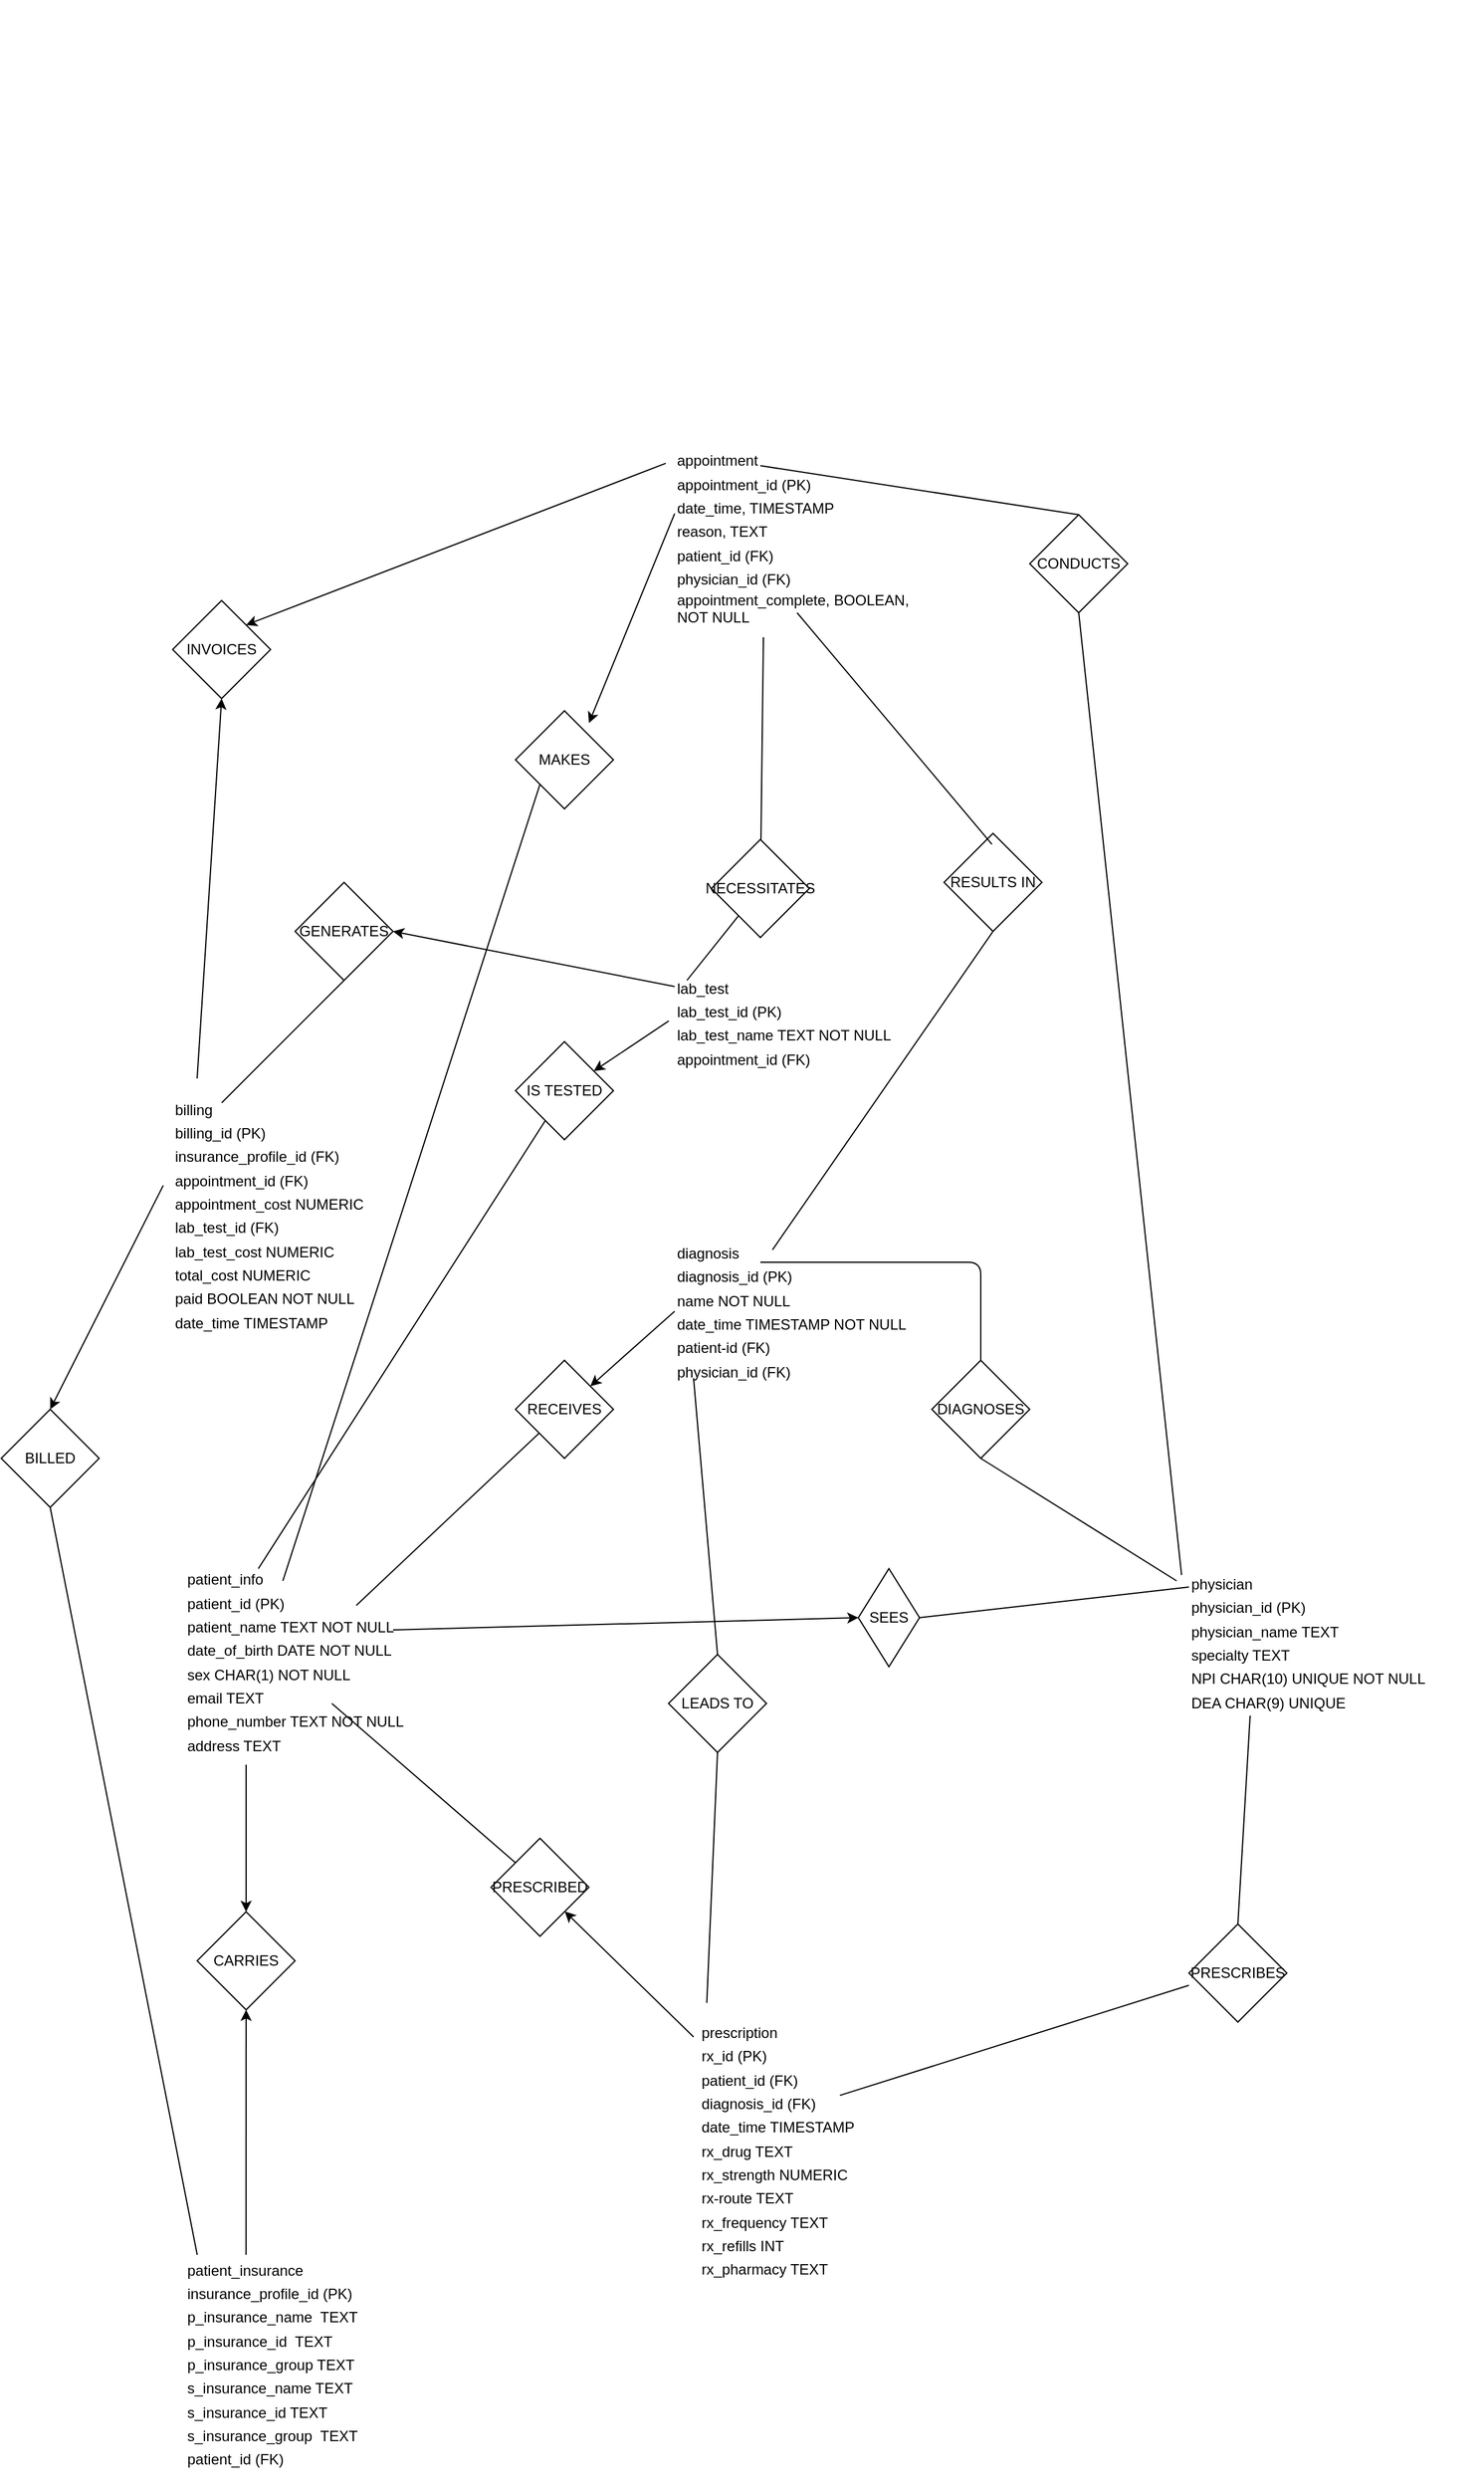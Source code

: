 <mxfile>
    <diagram id="MMPTyGHZUyy2d7hYYP9b" name="Page-1">
        <mxGraphModel dx="2479" dy="3816" grid="1" gridSize="10" guides="1" tooltips="1" connect="1" arrows="1" fold="1" page="1" pageScale="1" pageWidth="850" pageHeight="1400" background="none" math="0" shadow="0">
            <root>
                <mxCell id="0"/>
                <mxCell id="1" parent="0"/>
                <mxCell id="4" value="&lt;table style=&quot;border-collapse:&#10; collapse;width:155pt&quot; width=&quot;206&quot; cellspacing=&quot;0&quot; cellpadding=&quot;0&quot; border=&quot;0&quot;&gt;&#10;&#10; &lt;colgroup&gt;&lt;col style=&quot;mso-width-source:userset;mso-width-alt:7191;width:155pt&quot; width=&quot;206&quot;&gt;&#10; &lt;/colgroup&gt;&lt;tbody&gt;&lt;tr style=&quot;height:14.5pt&quot; height=&quot;19&quot;&gt;&#10;  &lt;td style=&quot;height:14.5pt;width:155pt&quot; width=&quot;206&quot; class=&quot;xl65&quot; height=&quot;19&quot;&gt;patient_info&lt;/td&gt;&#10; &lt;/tr&gt;&#10; &lt;tr style=&quot;height:14.5pt&quot; height=&quot;19&quot;&gt;&#10;  &lt;td style=&quot;height:14.5pt&quot; height=&quot;19&quot;&gt;patient_id (PK)&lt;/td&gt;&#10; &lt;/tr&gt;&#10; &lt;tr style=&quot;height:14.5pt&quot; height=&quot;19&quot;&gt;&#10;  &lt;td style=&quot;height:14.5pt&quot; height=&quot;19&quot;&gt;patient_name TEXT NOT NULL&lt;/td&gt;&#10; &lt;/tr&gt;&#10; &lt;tr style=&quot;height:14.5pt&quot; height=&quot;19&quot;&gt;&#10;  &lt;td style=&quot;height:14.5pt&quot; height=&quot;19&quot;&gt;date_of_birth DATE NOT NULL&lt;/td&gt;&#10; &lt;/tr&gt;&#10; &lt;tr style=&quot;height:14.5pt&quot; height=&quot;19&quot;&gt;&#10;  &lt;td style=&quot;height:14.5pt&quot; height=&quot;19&quot;&gt;sex CHAR(1) NOT NULL&lt;/td&gt;&#10; &lt;/tr&gt;&#10; &lt;tr style=&quot;height:14.5pt&quot; height=&quot;19&quot;&gt;&#10;  &lt;td style=&quot;height:14.5pt&quot; height=&quot;19&quot;&gt;email TEXT&lt;/td&gt;&#10; &lt;/tr&gt;&#10; &lt;tr style=&quot;height:14.5pt&quot; height=&quot;19&quot;&gt;&#10;  &lt;td style=&quot;height:14.5pt&quot; height=&quot;19&quot;&gt;phone_number TEXT NOT NULL&lt;/td&gt;&#10; &lt;/tr&gt;&#10; &lt;tr style=&quot;height:14.5pt&quot; height=&quot;19&quot;&gt;&#10;  &lt;td style=&quot;height:14.5pt&quot; height=&quot;19&quot;&gt;address TEXT&lt;/td&gt;&#10; &lt;/tr&gt;&#10;&#10;&lt;/tbody&gt;&lt;/table&gt;" style="text;whiteSpace=wrap;html=1;" vertex="1" parent="1">
                    <mxGeometry x="30" y="-870" width="240" height="590" as="geometry"/>
                </mxCell>
                <mxCell id="5" value="&lt;table style=&quot;border-collapse:&#10; collapse;width:155pt&quot; width=&quot;206&quot; cellspacing=&quot;0&quot; cellpadding=&quot;0&quot; border=&quot;0&quot;&gt;&#10;&#10; &lt;colgroup&gt;&lt;col style=&quot;mso-width-source:userset;mso-width-alt:7191;width:155pt&quot; width=&quot;206&quot;&gt;&#10; &lt;/colgroup&gt;&lt;tbody&gt;&lt;tr style=&quot;height:14.5pt&quot; height=&quot;19&quot;&gt;&#10;  &lt;td style=&quot;height:14.5pt;width:155pt&quot; width=&quot;206&quot; class=&quot;xl65&quot; height=&quot;19&quot;&gt;patient_insurance&lt;/td&gt;&#10; &lt;/tr&gt;&#10; &lt;tr style=&quot;height:14.5pt&quot; height=&quot;19&quot;&gt;&#10;  &lt;td style=&quot;height:14.5pt&quot; height=&quot;19&quot;&gt;insurance_profile_id (PK)&lt;/td&gt;&#10; &lt;/tr&gt;&#10; &lt;tr style=&quot;height:14.5pt&quot; height=&quot;19&quot;&gt;&#10;  &lt;td style=&quot;height:14.5pt&quot; height=&quot;19&quot;&gt;p_insurance_name&lt;span style=&quot;mso-spacerun:yes&quot;&gt;&amp;nbsp; &lt;/span&gt;TEXT&lt;/td&gt;&#10; &lt;/tr&gt;&#10; &lt;tr style=&quot;height:14.5pt&quot; height=&quot;19&quot;&gt;&#10;  &lt;td style=&quot;height:14.5pt&quot; height=&quot;19&quot;&gt;p_insurance_id&lt;span style=&quot;mso-spacerun:yes&quot;&gt;&amp;nbsp; &lt;/span&gt;TEXT&lt;/td&gt;&#10; &lt;/tr&gt;&#10; &lt;tr style=&quot;height:14.5pt&quot; height=&quot;19&quot;&gt;&#10;  &lt;td style=&quot;height:14.5pt&quot; height=&quot;19&quot;&gt;p_insurance_group TEXT&lt;/td&gt;&#10; &lt;/tr&gt;&#10; &lt;tr style=&quot;height:14.5pt&quot; height=&quot;19&quot;&gt;&#10;  &lt;td style=&quot;height:14.5pt&quot; height=&quot;19&quot;&gt;s_insurance_name TEXT&lt;/td&gt;&#10; &lt;/tr&gt;&#10; &lt;tr style=&quot;height:14.5pt&quot; height=&quot;19&quot;&gt;&#10;  &lt;td style=&quot;height:14.5pt&quot; height=&quot;19&quot;&gt;s_insurance_id TEXT&lt;/td&gt;&#10; &lt;/tr&gt;&#10; &lt;tr style=&quot;height:14.5pt&quot; height=&quot;19&quot;&gt;&#10;  &lt;td style=&quot;height:14.5pt&quot; height=&quot;19&quot;&gt;s_insurance_group&lt;span style=&quot;mso-spacerun:yes&quot;&gt;&amp;nbsp; &lt;/span&gt;TEXT&lt;/td&gt;&#10; &lt;/tr&gt;&#10; &lt;tr style=&quot;height:14.5pt&quot; height=&quot;19&quot;&gt;&#10;  &lt;td style=&quot;height:14.5pt&quot; height=&quot;19&quot;&gt;patient_id (FK)&lt;/td&gt;&#10; &lt;/tr&gt;&#10;&#10;&lt;/tbody&gt;&lt;/table&gt;" style="text;whiteSpace=wrap;html=1;" vertex="1" parent="1">
                    <mxGeometry x="30" y="-350" width="240" height="640" as="geometry"/>
                </mxCell>
                <mxCell id="6" value="&lt;table style=&quot;border-collapse:&#10; collapse;width:155pt&quot; width=&quot;206&quot; cellspacing=&quot;0&quot; cellpadding=&quot;0&quot; border=&quot;0&quot;&gt;&#10;&#10; &lt;colgroup&gt;&lt;col style=&quot;mso-width-source:userset;mso-width-alt:7191;width:155pt&quot; width=&quot;206&quot;&gt;&#10; &lt;/colgroup&gt;&lt;tbody&gt;&lt;tr style=&quot;height:14.5pt&quot; height=&quot;19&quot;&gt;&#10;  &lt;td style=&quot;height:14.5pt;width:155pt&quot; width=&quot;206&quot; class=&quot;xl65&quot; height=&quot;19&quot;&gt;physician&lt;span style=&quot;mso-spacerun:yes&quot;&gt;&amp;nbsp;&lt;/span&gt;&lt;/td&gt;&#10; &lt;/tr&gt;&#10; &lt;tr style=&quot;height:14.5pt&quot; height=&quot;19&quot;&gt;&#10;  &lt;td style=&quot;height:14.5pt&quot; height=&quot;19&quot;&gt;physician_id (PK)&lt;/td&gt;&#10; &lt;/tr&gt;&#10; &lt;tr style=&quot;height:14.5pt&quot; height=&quot;19&quot;&gt;&#10;  &lt;td style=&quot;height:14.5pt&quot; height=&quot;19&quot;&gt;physician_name TEXT&lt;/td&gt;&#10; &lt;/tr&gt;&#10; &lt;tr style=&quot;height:14.5pt&quot; height=&quot;19&quot;&gt;&#10;  &lt;td style=&quot;height:14.5pt&quot; height=&quot;19&quot;&gt;specialty TEXT&lt;/td&gt;&#10; &lt;/tr&gt;&#10; &lt;tr style=&quot;height:14.5pt&quot; height=&quot;19&quot;&gt;&#10;  &lt;td style=&quot;height:14.5pt&quot; height=&quot;19&quot;&gt;NPI CHAR(10) UNIQUE NOT NULL&lt;/td&gt;&#10; &lt;/tr&gt;&#10; &lt;tr style=&quot;height:14.5pt&quot; height=&quot;19&quot;&gt;&#10;  &lt;td style=&quot;height:14.5pt&quot; height=&quot;19&quot;&gt;DEA CHAR(9) UNIQUE&lt;/td&gt;&#10; &lt;/tr&gt;&#10;&#10;&lt;/tbody&gt;&lt;/table&gt;" style="text;whiteSpace=wrap;html=1;" vertex="1" parent="1">
                    <mxGeometry x="850" y="-780" width="240" height="460" as="geometry"/>
                </mxCell>
                <mxCell id="7" value="&lt;table style=&quot;border-collapse:&#10; collapse;width:155pt&quot; width=&quot;206&quot; cellspacing=&quot;0&quot; cellpadding=&quot;0&quot; border=&quot;0&quot;&gt;&#10;&#10; &lt;colgroup&gt;&lt;col style=&quot;mso-width-source:userset;mso-width-alt:7191;width:155pt&quot; width=&quot;206&quot;&gt;&#10; &lt;/colgroup&gt;&lt;tbody&gt;&lt;tr style=&quot;height:14.5pt&quot; height=&quot;19&quot;&gt;&#10;  &lt;td style=&quot;height:14.5pt;width:155pt&quot; width=&quot;206&quot; class=&quot;xl65&quot; height=&quot;19&quot;&gt;appointment&lt;/td&gt;&#10; &lt;/tr&gt;&#10; &lt;tr style=&quot;height:14.5pt&quot; height=&quot;19&quot;&gt;&#10;  &lt;td style=&quot;height:14.5pt&quot; height=&quot;19&quot;&gt;appointment_id (PK)&lt;/td&gt;&#10; &lt;/tr&gt;&#10; &lt;tr style=&quot;height:14.5pt&quot; height=&quot;19&quot;&gt;&#10;  &lt;td style=&quot;height:14.5pt&quot; height=&quot;19&quot;&gt;date_time, TIMESTAMP&lt;/td&gt;&#10; &lt;/tr&gt;&#10; &lt;tr style=&quot;height:14.5pt&quot; height=&quot;19&quot;&gt;&#10;  &lt;td style=&quot;height:14.5pt&quot; height=&quot;19&quot;&gt;reason, TEXT&lt;/td&gt;&#10; &lt;/tr&gt;&#10; &lt;tr style=&quot;height:14.5pt&quot; height=&quot;19&quot;&gt;&#10;  &lt;td style=&quot;height:14.5pt&quot; height=&quot;19&quot;&gt;patient_id (FK)&lt;/td&gt;&#10; &lt;/tr&gt;&#10; &lt;tr style=&quot;height:14.5pt&quot; height=&quot;19&quot;&gt;&#10;  &lt;td style=&quot;height:14.5pt&quot; height=&quot;19&quot;&gt;physician_id (FK)&lt;/td&gt;&#10; &lt;/tr&gt;&#10; &lt;tr style=&quot;height:14.5pt&quot; height=&quot;19&quot;&gt;&#10;  &lt;td style=&quot;height:14.5pt&quot; height=&quot;19&quot;&gt;appointment_complete, BOOLEAN, NOT NULL&lt;/td&gt;&#10; &lt;/tr&gt;&#10;&#10;&lt;/tbody&gt;&lt;/table&gt;" style="text;whiteSpace=wrap;html=1;fillColor=none;" vertex="1" parent="1">
                    <mxGeometry x="430" y="-1740" width="290" height="520" as="geometry"/>
                </mxCell>
                <mxCell id="8" value="&lt;table style=&quot;border-collapse:&#10; collapse;width:155pt&quot; width=&quot;206&quot; cellspacing=&quot;0&quot; cellpadding=&quot;0&quot; border=&quot;0&quot;&gt;&#10;&#10; &lt;colgroup&gt;&lt;col style=&quot;mso-width-source:userset;mso-width-alt:7191;width:155pt&quot; width=&quot;206&quot;&gt;&#10; &lt;/colgroup&gt;&lt;tbody&gt;&lt;tr style=&quot;height:14.5pt&quot; height=&quot;19&quot;&gt;&#10;  &lt;td style=&quot;height:14.5pt;width:155pt&quot; width=&quot;206&quot; class=&quot;xl65&quot; height=&quot;19&quot;&gt;lab_test&lt;/td&gt;&#10; &lt;/tr&gt;&#10; &lt;tr style=&quot;height:14.5pt&quot; height=&quot;19&quot;&gt;&#10;  &lt;td style=&quot;height:14.5pt&quot; height=&quot;19&quot;&gt;lab_test_id (PK)&lt;/td&gt;&#10; &lt;/tr&gt;&#10; &lt;tr style=&quot;height:14.5pt&quot; height=&quot;19&quot;&gt;&#10;  &lt;td style=&quot;height:14.5pt&quot; height=&quot;19&quot;&gt;lab_test_name TEXT NOT NULL&lt;/td&gt;&#10; &lt;/tr&gt;&#10; &lt;tr style=&quot;height:14.5pt&quot; height=&quot;19&quot;&gt;&#10;  &lt;td style=&quot;height:14.5pt&quot; height=&quot;19&quot;&gt;appointment_id (FK)&lt;/td&gt;&#10; &lt;/tr&gt;&#10;&#10;&lt;/tbody&gt;&lt;/table&gt;" style="text;whiteSpace=wrap;html=1;" vertex="1" parent="1">
                    <mxGeometry x="430" y="-1180" width="240" height="330" as="geometry"/>
                </mxCell>
                <mxCell id="9" value="&lt;table style=&quot;border-collapse:&#10; collapse;width:155pt&quot; width=&quot;206&quot; cellspacing=&quot;0&quot; cellpadding=&quot;0&quot; border=&quot;0&quot;&gt;&#10;&#10; &lt;colgroup&gt;&lt;col style=&quot;mso-width-source:userset;mso-width-alt:7191;width:155pt&quot; width=&quot;206&quot;&gt;&#10; &lt;/colgroup&gt;&lt;tbody&gt;&lt;tr style=&quot;height:14.5pt&quot; height=&quot;19&quot;&gt;&#10;  &lt;td style=&quot;height:14.5pt;width:155pt&quot; width=&quot;206&quot; class=&quot;xl65&quot; height=&quot;19&quot;&gt;diagnosis&lt;span style=&quot;mso-spacerun:yes&quot;&gt;&amp;nbsp;&lt;/span&gt;&lt;/td&gt;&#10; &lt;/tr&gt;&#10; &lt;tr style=&quot;height:14.5pt&quot; height=&quot;19&quot;&gt;&#10;  &lt;td style=&quot;height:14.5pt&quot; height=&quot;19&quot;&gt;diagnosis_id (PK)&lt;/td&gt;&#10; &lt;/tr&gt;&#10; &lt;tr style=&quot;height:14.5pt&quot; height=&quot;19&quot;&gt;&#10;  &lt;td style=&quot;height:14.5pt&quot; height=&quot;19&quot;&gt;name NOT NULL&lt;/td&gt;&#10; &lt;/tr&gt;&#10; &lt;tr style=&quot;height:14.5pt&quot; height=&quot;19&quot;&gt;&#10;  &lt;td style=&quot;height:14.5pt&quot; height=&quot;19&quot;&gt;date_time TIMESTAMP NOT NULL&lt;/td&gt;&#10; &lt;/tr&gt;&#10; &lt;tr style=&quot;height:14.5pt&quot; height=&quot;19&quot;&gt;&#10;  &lt;td style=&quot;height:14.5pt&quot; height=&quot;19&quot;&gt;patient-id (FK)&lt;/td&gt;&#10; &lt;/tr&gt;&#10; &lt;tr style=&quot;height:14.5pt&quot; height=&quot;19&quot;&gt;&#10;  &lt;td style=&quot;height:14.5pt&quot; height=&quot;19&quot;&gt;physician_id (FK)&lt;/td&gt;&#10; &lt;/tr&gt;&#10;&#10;&lt;/tbody&gt;&lt;/table&gt;" style="text;whiteSpace=wrap;html=1;" vertex="1" parent="1">
                    <mxGeometry x="430" y="-1050" width="240" height="460" as="geometry"/>
                </mxCell>
                <mxCell id="10" value="&lt;table style=&quot;border-collapse:&#10; collapse;width:155pt&quot; width=&quot;206&quot; cellspacing=&quot;0&quot; cellpadding=&quot;0&quot; border=&quot;0&quot;&gt;&#10;&#10; &lt;colgroup&gt;&lt;col style=&quot;mso-width-source:userset;mso-width-alt:7191;width:155pt&quot; width=&quot;206&quot;&gt;&#10; &lt;/colgroup&gt;&lt;tbody&gt;&lt;tr style=&quot;height:14.5pt&quot; height=&quot;19&quot;&gt;&#10;  &lt;td style=&quot;height:14.5pt;width:155pt&quot; width=&quot;206&quot; class=&quot;xl65&quot; height=&quot;19&quot;&gt;prescription&lt;/td&gt;&#10; &lt;/tr&gt;&#10; &lt;tr style=&quot;height:14.5pt&quot; height=&quot;19&quot;&gt;&#10;  &lt;td style=&quot;height:14.5pt&quot; height=&quot;19&quot;&gt;rx_id (PK)&lt;/td&gt;&#10; &lt;/tr&gt;&#10; &lt;tr style=&quot;height:14.5pt&quot; height=&quot;19&quot;&gt;&#10;  &lt;td style=&quot;height:14.5pt&quot; height=&quot;19&quot;&gt;patient_id (FK)&lt;/td&gt;&#10; &lt;/tr&gt;&#10; &lt;tr style=&quot;height:14.5pt&quot; height=&quot;19&quot;&gt;&#10;  &lt;td style=&quot;height:14.5pt&quot; height=&quot;19&quot;&gt;diagnosis_id (FK)&lt;/td&gt;&#10; &lt;/tr&gt;&#10; &lt;tr style=&quot;height:14.5pt&quot; height=&quot;19&quot;&gt;&#10;  &lt;td style=&quot;height:14.5pt&quot; height=&quot;19&quot;&gt;date_time TIMESTAMP&lt;/td&gt;&#10; &lt;/tr&gt;&#10; &lt;tr style=&quot;height:14.5pt&quot; height=&quot;19&quot;&gt;&#10;  &lt;td style=&quot;height:14.5pt&quot; height=&quot;19&quot;&gt;rx_drug TEXT&lt;/td&gt;&#10; &lt;/tr&gt;&#10; &lt;tr style=&quot;height:14.5pt&quot; height=&quot;19&quot;&gt;&#10;  &lt;td style=&quot;height:14.5pt&quot; height=&quot;19&quot;&gt;rx_strength NUMERIC&lt;/td&gt;&#10; &lt;/tr&gt;&#10; &lt;tr style=&quot;height:14.5pt&quot; height=&quot;19&quot;&gt;&#10;  &lt;td style=&quot;height:14.5pt&quot; height=&quot;19&quot;&gt;rx-route TEXT&lt;/td&gt;&#10; &lt;/tr&gt;&#10; &lt;tr style=&quot;height:14.5pt&quot; height=&quot;19&quot;&gt;&#10;  &lt;td style=&quot;height:14.5pt&quot; height=&quot;19&quot;&gt;rx_frequency TEXT&lt;/td&gt;&#10; &lt;/tr&gt;&#10; &lt;tr style=&quot;height:14.5pt&quot; height=&quot;19&quot;&gt;&#10;  &lt;td style=&quot;height:14.5pt&quot; height=&quot;19&quot;&gt;rx_refills INT&lt;/td&gt;&#10; &lt;/tr&gt;&#10; &lt;tr style=&quot;height:14.5pt&quot; height=&quot;19&quot;&gt;&#10;  &lt;td style=&quot;height:14.5pt&quot; height=&quot;19&quot;&gt;rx_pharmacy TEXT&lt;/td&gt;&#10; &lt;/tr&gt;&#10;&#10;&lt;/tbody&gt;&lt;/table&gt;" style="text;whiteSpace=wrap;html=1;" vertex="1" parent="1">
                    <mxGeometry x="450" y="-630" width="240" height="770" as="geometry"/>
                </mxCell>
                <mxCell id="11" value="&lt;table style=&quot;border-collapse:&#10; collapse;width:155pt&quot; width=&quot;206&quot; cellspacing=&quot;0&quot; cellpadding=&quot;0&quot; border=&quot;0&quot;&gt;&#10;&#10; &lt;colgroup&gt;&lt;col style=&quot;mso-width-source:userset;mso-width-alt:7191;width:155pt&quot; width=&quot;206&quot;&gt;&#10; &lt;/colgroup&gt;&lt;tbody&gt;&lt;tr style=&quot;height:14.5pt&quot; height=&quot;19&quot;&gt;&#10;  &lt;td style=&quot;height:14.5pt;width:155pt&quot; width=&quot;206&quot; class=&quot;xl65&quot; height=&quot;19&quot;&gt;billing&lt;/td&gt;&#10; &lt;/tr&gt;&#10; &lt;tr style=&quot;height:14.5pt&quot; height=&quot;19&quot;&gt;&#10;  &lt;td style=&quot;height:14.5pt&quot; height=&quot;19&quot;&gt;billing_id (PK)&lt;/td&gt;&#10; &lt;/tr&gt;&#10; &lt;tr style=&quot;height:14.5pt&quot; height=&quot;19&quot;&gt;&#10;  &lt;td style=&quot;height:14.5pt&quot; height=&quot;19&quot;&gt;insurance_profile_id (FK)&lt;/td&gt;&#10; &lt;/tr&gt;&#10; &lt;tr style=&quot;height:14.5pt&quot; height=&quot;19&quot;&gt;&#10;  &lt;td style=&quot;height:14.5pt&quot; height=&quot;19&quot;&gt;appointment_id (FK)&lt;/td&gt;&#10; &lt;/tr&gt;&#10; &lt;tr style=&quot;height:14.5pt&quot; height=&quot;19&quot;&gt;&#10;  &lt;td style=&quot;height:14.5pt&quot; height=&quot;19&quot;&gt;appointment_cost NUMERIC&lt;/td&gt;&#10; &lt;/tr&gt;&#10; &lt;tr style=&quot;height:14.5pt&quot; height=&quot;19&quot;&gt;&#10;  &lt;td style=&quot;height:14.5pt&quot; height=&quot;19&quot;&gt;lab_test_id (FK)&lt;/td&gt;&#10; &lt;/tr&gt;&#10; &lt;tr style=&quot;height:14.5pt&quot; height=&quot;19&quot;&gt;&#10;  &lt;td style=&quot;height:14.5pt&quot; height=&quot;19&quot;&gt;lab_test_cost NUMERIC&lt;/td&gt;&#10; &lt;/tr&gt;&#10; &lt;tr style=&quot;height:14.5pt&quot; height=&quot;19&quot;&gt;&#10;  &lt;td style=&quot;height:14.5pt&quot; height=&quot;19&quot;&gt;total_cost NUMERIC&lt;/td&gt;&#10; &lt;/tr&gt;&#10; &lt;tr style=&quot;height:14.5pt&quot; height=&quot;19&quot;&gt;&#10;  &lt;td style=&quot;height:14.5pt&quot; height=&quot;19&quot;&gt;paid BOOLEAN NOT NULL&lt;/td&gt;&#10; &lt;/tr&gt;&#10; &lt;tr style=&quot;height:14.5pt&quot; height=&quot;19&quot;&gt;&#10;  &lt;td style=&quot;height:14.5pt&quot; height=&quot;19&quot;&gt;date_time TIMESTAMP&lt;/td&gt;&#10; &lt;/tr&gt;&#10;&#10;&lt;/tbody&gt;&lt;/table&gt;" style="text;whiteSpace=wrap;html=1;" vertex="1" parent="1">
                    <mxGeometry x="20" y="-1340" width="240" height="710" as="geometry"/>
                </mxCell>
                <mxCell id="12" value="SEES" style="rhombus;whiteSpace=wrap;html=1;" vertex="1" parent="1">
                    <mxGeometry x="580" y="-460" width="50" height="80" as="geometry"/>
                </mxCell>
                <mxCell id="13" value="MAKES" style="rhombus;whiteSpace=wrap;html=1;" vertex="1" parent="1">
                    <mxGeometry x="300" y="-1160" width="80" height="80" as="geometry"/>
                </mxCell>
                <mxCell id="34" value="" style="edgeStyle=none;html=1;endArrow=classic;endFill=1;entryX=0.5;entryY=1;entryDx=0;entryDy=0;exitX=0.208;exitY=0.703;exitDx=0;exitDy=0;exitPerimeter=0;" edge="1" parent="1" source="5" target="14">
                    <mxGeometry relative="1" as="geometry">
                        <mxPoint x="80" y="90" as="targetPoint"/>
                        <mxPoint x="-70" y="270" as="sourcePoint"/>
                    </mxGeometry>
                </mxCell>
                <mxCell id="14" value="CARRIES" style="rhombus;whiteSpace=wrap;html=1;" vertex="1" parent="1">
                    <mxGeometry x="40" y="-180" width="80" height="80" as="geometry"/>
                </mxCell>
                <mxCell id="15" value="IS TESTED" style="rhombus;whiteSpace=wrap;html=1;" vertex="1" parent="1">
                    <mxGeometry x="300" y="-890" width="80" height="80" as="geometry"/>
                </mxCell>
                <mxCell id="16" value="RECEIVES" style="rhombus;whiteSpace=wrap;html=1;" vertex="1" parent="1">
                    <mxGeometry x="300" y="-630" width="80" height="80" as="geometry"/>
                </mxCell>
                <mxCell id="19" value="PRESCRIBED" style="rhombus;whiteSpace=wrap;html=1;" vertex="1" parent="1">
                    <mxGeometry x="280" y="-240" width="80" height="80" as="geometry"/>
                </mxCell>
                <mxCell id="20" value="BILLED" style="rhombus;whiteSpace=wrap;html=1;" vertex="1" parent="1">
                    <mxGeometry x="-120" y="-590" width="80" height="80" as="geometry"/>
                </mxCell>
                <mxCell id="21" value="CONDUCTS" style="rhombus;whiteSpace=wrap;html=1;" vertex="1" parent="1">
                    <mxGeometry x="720" y="-1320" width="80" height="80" as="geometry"/>
                </mxCell>
                <mxCell id="22" value="DIAGNOSES" style="rhombus;whiteSpace=wrap;html=1;" vertex="1" parent="1">
                    <mxGeometry x="640" y="-630" width="80" height="80" as="geometry"/>
                </mxCell>
                <mxCell id="23" value="PRESCRIBES" style="rhombus;whiteSpace=wrap;html=1;" vertex="1" parent="1">
                    <mxGeometry x="850" y="-170" width="80" height="80" as="geometry"/>
                </mxCell>
                <mxCell id="24" value="NECESSITATES" style="rhombus;whiteSpace=wrap;html=1;" vertex="1" parent="1">
                    <mxGeometry x="460" y="-1055" width="80" height="80" as="geometry"/>
                </mxCell>
                <mxCell id="25" value="LEADS TO" style="rhombus;whiteSpace=wrap;html=1;" vertex="1" parent="1">
                    <mxGeometry x="425" y="-390" width="80" height="80" as="geometry"/>
                </mxCell>
                <mxCell id="26" value="INVOICES" style="rhombus;whiteSpace=wrap;html=1;" vertex="1" parent="1">
                    <mxGeometry x="20" y="-1250" width="80" height="80" as="geometry"/>
                </mxCell>
                <mxCell id="31" value="" style="endArrow=classic;html=1;endFill=1;" edge="1" parent="1">
                    <mxGeometry width="50" height="50" relative="1" as="geometry">
                        <mxPoint x="80" y="-300" as="sourcePoint"/>
                        <mxPoint x="80" y="-180" as="targetPoint"/>
                    </mxGeometry>
                </mxCell>
                <mxCell id="35" value="" style="endArrow=none;html=1;endFill=0;" edge="1" parent="1" target="16">
                    <mxGeometry width="50" height="50" relative="1" as="geometry">
                        <mxPoint x="170" y="-430" as="sourcePoint"/>
                        <mxPoint x="220" y="-480" as="targetPoint"/>
                    </mxGeometry>
                </mxCell>
                <mxCell id="37" value="" style="endArrow=classic;html=1;endFill=1;" edge="1" parent="1" target="16">
                    <mxGeometry width="50" height="50" relative="1" as="geometry">
                        <mxPoint x="430" y="-670" as="sourcePoint"/>
                        <mxPoint x="480" y="-720" as="targetPoint"/>
                    </mxGeometry>
                </mxCell>
                <mxCell id="40" value="" style="endArrow=classic;html=1;entryX=0.5;entryY=0;entryDx=0;entryDy=0;exitX=-0.032;exitY=0.799;exitDx=0;exitDy=0;exitPerimeter=0;" edge="1" parent="1" source="11" target="20">
                    <mxGeometry width="50" height="50" relative="1" as="geometry">
                        <mxPoint x="-120" y="-820" as="sourcePoint"/>
                        <mxPoint x="-20" y="-660" as="targetPoint"/>
                    </mxGeometry>
                </mxCell>
                <mxCell id="41" value="" style="endArrow=classic;html=1;exitX=-0.02;exitY=0.311;exitDx=0;exitDy=0;exitPerimeter=0;" edge="1" parent="1" source="9" target="15">
                    <mxGeometry width="50" height="50" relative="1" as="geometry">
                        <mxPoint x="410" y="-930" as="sourcePoint"/>
                        <mxPoint x="360" y="-980" as="targetPoint"/>
                    </mxGeometry>
                </mxCell>
                <mxCell id="42" value="" style="endArrow=none;html=1;" edge="1" parent="1" target="15">
                    <mxGeometry width="50" height="50" relative="1" as="geometry">
                        <mxPoint x="90" y="-460" as="sourcePoint"/>
                        <mxPoint x="140" y="-510" as="targetPoint"/>
                    </mxGeometry>
                </mxCell>
                <mxCell id="43" value="" style="endArrow=none;html=1;exitX=0.25;exitY=1;exitDx=0;exitDy=0;endFill=0;" edge="1" parent="1" source="7" target="24">
                    <mxGeometry width="50" height="50" relative="1" as="geometry">
                        <mxPoint x="460" y="-1110" as="sourcePoint"/>
                        <mxPoint x="510" y="-1160" as="targetPoint"/>
                    </mxGeometry>
                </mxCell>
                <mxCell id="44" value="" style="endArrow=none;html=1;endFill=0;" edge="1" parent="1" target="24">
                    <mxGeometry width="50" height="50" relative="1" as="geometry">
                        <mxPoint x="440" y="-940" as="sourcePoint"/>
                        <mxPoint x="540" y="-940" as="targetPoint"/>
                    </mxGeometry>
                </mxCell>
                <mxCell id="45" value="" style="endArrow=none;html=1;exitX=0.479;exitY=0.779;exitDx=0;exitDy=0;exitPerimeter=0;" edge="1" parent="1" source="10">
                    <mxGeometry width="50" height="50" relative="1" as="geometry">
                        <mxPoint x="800" y="-70" as="sourcePoint"/>
                        <mxPoint x="850" y="-120" as="targetPoint"/>
                    </mxGeometry>
                </mxCell>
                <mxCell id="46" value="" style="endArrow=none;html=1;exitX=0.5;exitY=0;exitDx=0;exitDy=0;" edge="1" parent="1" source="23">
                    <mxGeometry width="50" height="50" relative="1" as="geometry">
                        <mxPoint x="850" y="-290" as="sourcePoint"/>
                        <mxPoint x="900" y="-340" as="targetPoint"/>
                    </mxGeometry>
                </mxCell>
                <mxCell id="47" value="" style="endArrow=classic;html=1;entryX=0.5;entryY=1;entryDx=0;entryDy=0;" edge="1" parent="1" target="26">
                    <mxGeometry width="50" height="50" relative="1" as="geometry">
                        <mxPoint x="40" y="-860" as="sourcePoint"/>
                        <mxPoint x="40" y="-870" as="targetPoint"/>
                    </mxGeometry>
                </mxCell>
                <mxCell id="48" value="" style="endArrow=classic;html=1;exitX=-0.025;exitY=0.727;exitDx=0;exitDy=0;exitPerimeter=0;entryX=1;entryY=0;entryDx=0;entryDy=0;" edge="1" parent="1" source="7" target="26">
                    <mxGeometry width="50" height="50" relative="1" as="geometry">
                        <mxPoint x="450" y="-970" as="sourcePoint"/>
                        <mxPoint x="500" y="-1020" as="targetPoint"/>
                    </mxGeometry>
                </mxCell>
                <mxCell id="49" value="" style="endArrow=classic;html=1;" edge="1" parent="1">
                    <mxGeometry width="50" height="50" relative="1" as="geometry">
                        <mxPoint x="200" y="-410" as="sourcePoint"/>
                        <mxPoint x="580" y="-420" as="targetPoint"/>
                    </mxGeometry>
                </mxCell>
                <mxCell id="50" value="" style="endArrow=none;html=1;exitX=1;exitY=0.5;exitDx=0;exitDy=0;" edge="1" parent="1" source="12">
                    <mxGeometry width="50" height="50" relative="1" as="geometry">
                        <mxPoint x="800" y="-395" as="sourcePoint"/>
                        <mxPoint x="850" y="-445" as="targetPoint"/>
                    </mxGeometry>
                </mxCell>
                <mxCell id="51" value="" style="endArrow=none;html=1;endFill=0;entryX=0;entryY=1;entryDx=0;entryDy=0;" edge="1" parent="1" target="13">
                    <mxGeometry width="50" height="50" relative="1" as="geometry">
                        <mxPoint x="110" y="-450" as="sourcePoint"/>
                        <mxPoint x="160" y="-500" as="targetPoint"/>
                    </mxGeometry>
                </mxCell>
                <mxCell id="52" value="" style="endArrow=classic;html=1;exitX=0;exitY=0.806;exitDx=0;exitDy=0;exitPerimeter=0;" edge="1" parent="1" source="7">
                    <mxGeometry width="50" height="50" relative="1" as="geometry">
                        <mxPoint x="390" y="-990" as="sourcePoint"/>
                        <mxPoint x="360" y="-1150" as="targetPoint"/>
                    </mxGeometry>
                </mxCell>
                <mxCell id="53" value="" style="endArrow=none;html=1;exitX=0.5;exitY=0;exitDx=0;exitDy=0;entryX=0;entryY=0;entryDx=0;entryDy=0;" edge="1" parent="1" source="5" target="19">
                    <mxGeometry width="50" height="50" relative="1" as="geometry">
                        <mxPoint x="390" y="-310" as="sourcePoint"/>
                        <mxPoint x="440" y="-360" as="targetPoint"/>
                    </mxGeometry>
                </mxCell>
                <mxCell id="54" value="" style="endArrow=classic;html=1;exitX=-0.019;exitY=0.717;exitDx=0;exitDy=0;exitPerimeter=0;" edge="1" parent="1" source="10" target="19">
                    <mxGeometry width="50" height="50" relative="1" as="geometry">
                        <mxPoint x="390" y="-310" as="sourcePoint"/>
                        <mxPoint x="440" y="-360" as="targetPoint"/>
                    </mxGeometry>
                </mxCell>
                <mxCell id="55" value="" style="endArrow=none;html=1;entryX=0.042;entryY=0.703;entryDx=0;entryDy=0;entryPerimeter=0;exitX=0.5;exitY=1;exitDx=0;exitDy=0;" edge="1" parent="1" source="20" target="5">
                    <mxGeometry width="50" height="50" relative="1" as="geometry">
                        <mxPoint x="340" y="-160" as="sourcePoint"/>
                        <mxPoint x="390" y="-210" as="targetPoint"/>
                    </mxGeometry>
                </mxCell>
                <mxCell id="57" value="" style="endArrow=none;html=1;exitX=-0.025;exitY=0.707;exitDx=0;exitDy=0;exitPerimeter=0;entryX=0.5;entryY=1;entryDx=0;entryDy=0;" edge="1" parent="1" source="6" target="21">
                    <mxGeometry width="50" height="50" relative="1" as="geometry">
                        <mxPoint x="550" y="-810" as="sourcePoint"/>
                        <mxPoint x="600" y="-860" as="targetPoint"/>
                    </mxGeometry>
                </mxCell>
                <mxCell id="58" value="" style="endArrow=none;html=1;entryX=0.5;entryY=0;entryDx=0;entryDy=0;" edge="1" parent="1" target="21">
                    <mxGeometry width="50" height="50" relative="1" as="geometry">
                        <mxPoint x="500" y="-1360" as="sourcePoint"/>
                        <mxPoint x="600" y="-860" as="targetPoint"/>
                    </mxGeometry>
                </mxCell>
                <mxCell id="59" value="" style="endArrow=none;html=1;" edge="1" parent="1">
                    <mxGeometry width="50" height="50" relative="1" as="geometry">
                        <mxPoint x="500" y="-710" as="sourcePoint"/>
                        <mxPoint x="680" y="-630" as="targetPoint"/>
                        <Array as="points">
                            <mxPoint x="680" y="-710"/>
                        </Array>
                    </mxGeometry>
                </mxCell>
                <mxCell id="60" value="" style="endArrow=none;html=1;" edge="1" parent="1">
                    <mxGeometry width="50" height="50" relative="1" as="geometry">
                        <mxPoint x="840" y="-450" as="sourcePoint"/>
                        <mxPoint x="680" y="-550" as="targetPoint"/>
                    </mxGeometry>
                </mxCell>
                <mxCell id="61" value="" style="endArrow=none;html=1;entryX=-0.019;entryY=0.019;entryDx=0;entryDy=0;entryPerimeter=0;exitX=0.5;exitY=0;exitDx=0;exitDy=0;" edge="1" parent="1" source="25" target="10">
                    <mxGeometry width="50" height="50" relative="1" as="geometry">
                        <mxPoint x="610" y="-220" as="sourcePoint"/>
                        <mxPoint x="660" y="-270" as="targetPoint"/>
                    </mxGeometry>
                </mxCell>
                <mxCell id="62" value="" style="endArrow=none;html=1;exitX=0.026;exitY=0.681;exitDx=0;exitDy=0;exitPerimeter=0;entryX=0.5;entryY=1;entryDx=0;entryDy=0;" edge="1" parent="1" source="10" target="25">
                    <mxGeometry width="50" height="50" relative="1" as="geometry">
                        <mxPoint x="610" y="-490" as="sourcePoint"/>
                        <mxPoint x="660" y="-540" as="targetPoint"/>
                    </mxGeometry>
                </mxCell>
                <mxCell id="63" value="GENERATES" style="rhombus;whiteSpace=wrap;html=1;" vertex="1" parent="1">
                    <mxGeometry x="120" y="-1020" width="80" height="80" as="geometry"/>
                </mxCell>
                <mxCell id="64" value="" style="endArrow=none;html=1;exitX=0.167;exitY=0.704;exitDx=0;exitDy=0;exitPerimeter=0;entryX=0.5;entryY=1;entryDx=0;entryDy=0;" edge="1" parent="1" source="11" target="63">
                    <mxGeometry width="50" height="50" relative="1" as="geometry">
                        <mxPoint x="100" y="-890" as="sourcePoint"/>
                        <mxPoint x="150" y="-940" as="targetPoint"/>
                    </mxGeometry>
                </mxCell>
                <mxCell id="65" value="" style="endArrow=classic;html=1;exitX=0;exitY=0.25;exitDx=0;exitDy=0;endFill=1;entryX=1;entryY=0.5;entryDx=0;entryDy=0;" edge="1" parent="1" source="9" target="63">
                    <mxGeometry width="50" height="50" relative="1" as="geometry">
                        <mxPoint x="550" y="-870" as="sourcePoint"/>
                        <mxPoint x="330" y="-990" as="targetPoint"/>
                    </mxGeometry>
                </mxCell>
                <mxCell id="66" value="RESULTS IN" style="rhombus;whiteSpace=wrap;html=1;" vertex="1" parent="1">
                    <mxGeometry x="650" y="-1060" width="80" height="80" as="geometry"/>
                </mxCell>
                <mxCell id="67" value="" style="endArrow=none;html=1;entryX=0.5;entryY=1;entryDx=0;entryDy=0;exitX=0.333;exitY=0.717;exitDx=0;exitDy=0;exitPerimeter=0;" edge="1" parent="1" source="9" target="66">
                    <mxGeometry width="50" height="50" relative="1" as="geometry">
                        <mxPoint x="550" y="-890" as="sourcePoint"/>
                        <mxPoint x="600" y="-940" as="targetPoint"/>
                    </mxGeometry>
                </mxCell>
                <mxCell id="68" value="" style="endArrow=none;html=1;entryX=0.489;entryY=0.112;entryDx=0;entryDy=0;entryPerimeter=0;" edge="1" parent="1" target="66">
                    <mxGeometry width="50" height="50" relative="1" as="geometry">
                        <mxPoint x="530" y="-1240" as="sourcePoint"/>
                        <mxPoint x="600" y="-940" as="targetPoint"/>
                    </mxGeometry>
                </mxCell>
            </root>
        </mxGraphModel>
    </diagram>
</mxfile>
